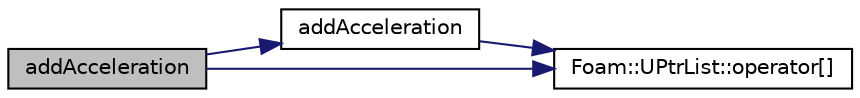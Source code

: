 digraph "addAcceleration"
{
  bgcolor="transparent";
  edge [fontname="Helvetica",fontsize="10",labelfontname="Helvetica",labelfontsize="10"];
  node [fontname="Helvetica",fontsize="10",shape=record];
  rankdir="LR";
  Node314 [label="addAcceleration",height=0.2,width=0.4,color="black", fillcolor="grey75", style="filled", fontcolor="black"];
  Node314 -> Node315 [color="midnightblue",fontsize="10",style="solid",fontname="Helvetica"];
  Node315 [label="addAcceleration",height=0.2,width=0.4,color="black",URL="$a22685.html#a857ee810e9c4a06547e811623b68b577",tooltip="Add the frame acceleration. "];
  Node315 -> Node316 [color="midnightblue",fontsize="10",style="solid",fontname="Helvetica"];
  Node316 [label="Foam::UPtrList::operator[]",height=0.2,width=0.4,color="black",URL="$a27101.html#a92eab3a97cd59afdf63a26b0a90642a9",tooltip="Return element const reference. "];
  Node314 -> Node316 [color="midnightblue",fontsize="10",style="solid",fontname="Helvetica"];
}
